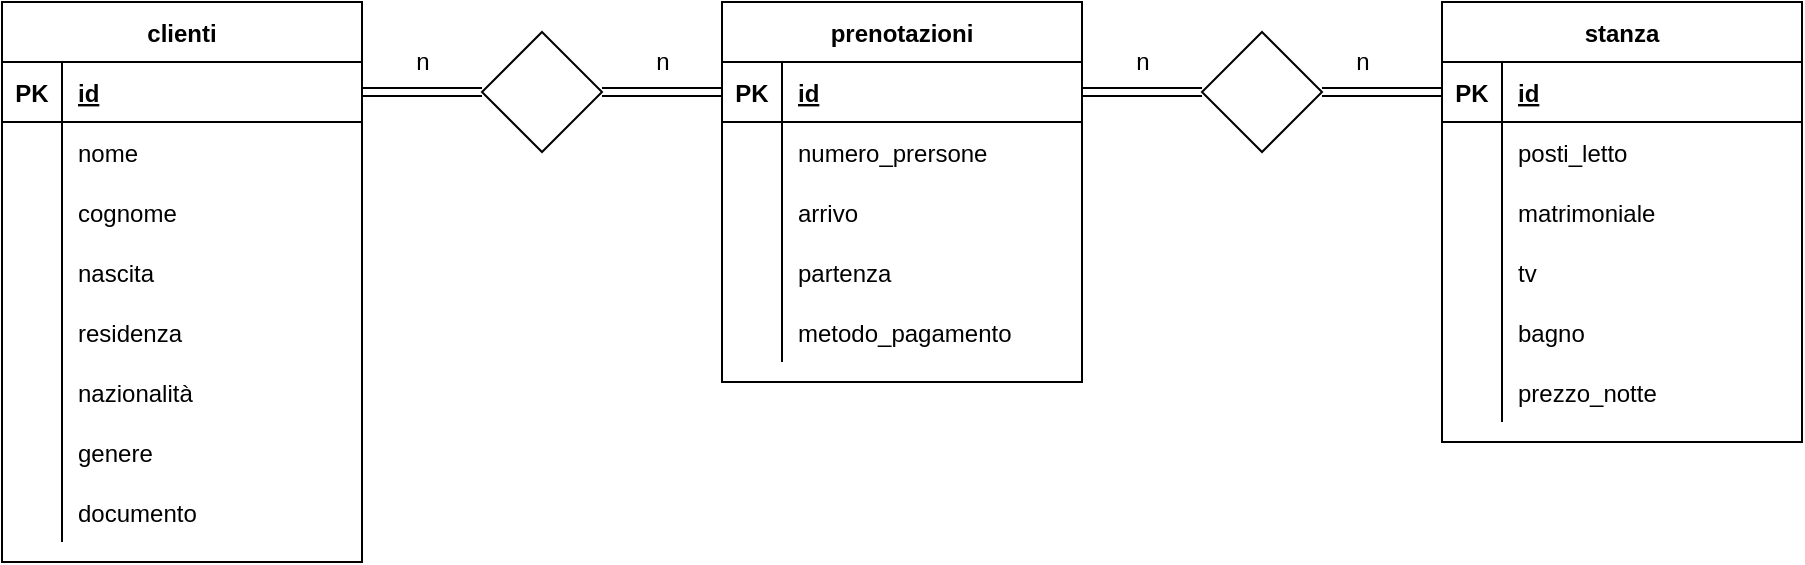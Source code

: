 <mxfile version="14.6.9" type="device"><diagram id="0szg8nqshOsvEdaoPtw1" name="Page-1"><mxGraphModel dx="2249" dy="762" grid="1" gridSize="10" guides="1" tooltips="1" connect="1" arrows="1" fold="1" page="1" pageScale="1" pageWidth="827" pageHeight="1169" math="0" shadow="0"><root><mxCell id="0"/><mxCell id="1" parent="0"/><mxCell id="-FQ9kA8AcP-3H8vRNynR-1" value="clienti" style="shape=table;startSize=30;container=1;collapsible=1;childLayout=tableLayout;fixedRows=1;rowLines=0;fontStyle=1;align=center;resizeLast=1;" parent="1" vertex="1"><mxGeometry x="-160" y="40" width="180" height="280" as="geometry"/></mxCell><mxCell id="-FQ9kA8AcP-3H8vRNynR-2" value="" style="shape=partialRectangle;collapsible=0;dropTarget=0;pointerEvents=0;fillColor=none;top=0;left=0;bottom=1;right=0;points=[[0,0.5],[1,0.5]];portConstraint=eastwest;" parent="-FQ9kA8AcP-3H8vRNynR-1" vertex="1"><mxGeometry y="30" width="180" height="30" as="geometry"/></mxCell><mxCell id="-FQ9kA8AcP-3H8vRNynR-3" value="PK" style="shape=partialRectangle;connectable=0;fillColor=none;top=0;left=0;bottom=0;right=0;fontStyle=1;overflow=hidden;" parent="-FQ9kA8AcP-3H8vRNynR-2" vertex="1"><mxGeometry width="30" height="30" as="geometry"/></mxCell><mxCell id="-FQ9kA8AcP-3H8vRNynR-4" value="id" style="shape=partialRectangle;connectable=0;fillColor=none;top=0;left=0;bottom=0;right=0;align=left;spacingLeft=6;fontStyle=5;overflow=hidden;" parent="-FQ9kA8AcP-3H8vRNynR-2" vertex="1"><mxGeometry x="30" width="150" height="30" as="geometry"/></mxCell><mxCell id="-FQ9kA8AcP-3H8vRNynR-5" value="" style="shape=partialRectangle;collapsible=0;dropTarget=0;pointerEvents=0;fillColor=none;top=0;left=0;bottom=0;right=0;points=[[0,0.5],[1,0.5]];portConstraint=eastwest;" parent="-FQ9kA8AcP-3H8vRNynR-1" vertex="1"><mxGeometry y="60" width="180" height="30" as="geometry"/></mxCell><mxCell id="-FQ9kA8AcP-3H8vRNynR-6" value="" style="shape=partialRectangle;connectable=0;fillColor=none;top=0;left=0;bottom=0;right=0;editable=1;overflow=hidden;" parent="-FQ9kA8AcP-3H8vRNynR-5" vertex="1"><mxGeometry width="30" height="30" as="geometry"/></mxCell><mxCell id="-FQ9kA8AcP-3H8vRNynR-7" value="nome" style="shape=partialRectangle;connectable=0;fillColor=none;top=0;left=0;bottom=0;right=0;align=left;spacingLeft=6;overflow=hidden;" parent="-FQ9kA8AcP-3H8vRNynR-5" vertex="1"><mxGeometry x="30" width="150" height="30" as="geometry"/></mxCell><mxCell id="-FQ9kA8AcP-3H8vRNynR-8" value="" style="shape=partialRectangle;collapsible=0;dropTarget=0;pointerEvents=0;fillColor=none;top=0;left=0;bottom=0;right=0;points=[[0,0.5],[1,0.5]];portConstraint=eastwest;" parent="-FQ9kA8AcP-3H8vRNynR-1" vertex="1"><mxGeometry y="90" width="180" height="30" as="geometry"/></mxCell><mxCell id="-FQ9kA8AcP-3H8vRNynR-9" value="" style="shape=partialRectangle;connectable=0;fillColor=none;top=0;left=0;bottom=0;right=0;editable=1;overflow=hidden;" parent="-FQ9kA8AcP-3H8vRNynR-8" vertex="1"><mxGeometry width="30" height="30" as="geometry"/></mxCell><mxCell id="-FQ9kA8AcP-3H8vRNynR-10" value="cognome" style="shape=partialRectangle;connectable=0;fillColor=none;top=0;left=0;bottom=0;right=0;align=left;spacingLeft=6;overflow=hidden;" parent="-FQ9kA8AcP-3H8vRNynR-8" vertex="1"><mxGeometry x="30" width="150" height="30" as="geometry"/></mxCell><mxCell id="-FQ9kA8AcP-3H8vRNynR-11" value="" style="shape=partialRectangle;collapsible=0;dropTarget=0;pointerEvents=0;fillColor=none;top=0;left=0;bottom=0;right=0;points=[[0,0.5],[1,0.5]];portConstraint=eastwest;" parent="-FQ9kA8AcP-3H8vRNynR-1" vertex="1"><mxGeometry y="120" width="180" height="30" as="geometry"/></mxCell><mxCell id="-FQ9kA8AcP-3H8vRNynR-12" value="" style="shape=partialRectangle;connectable=0;fillColor=none;top=0;left=0;bottom=0;right=0;editable=1;overflow=hidden;" parent="-FQ9kA8AcP-3H8vRNynR-11" vertex="1"><mxGeometry width="30" height="30" as="geometry"/></mxCell><mxCell id="-FQ9kA8AcP-3H8vRNynR-13" value="nascita" style="shape=partialRectangle;connectable=0;fillColor=none;top=0;left=0;bottom=0;right=0;align=left;spacingLeft=6;overflow=hidden;" parent="-FQ9kA8AcP-3H8vRNynR-11" vertex="1"><mxGeometry x="30" width="150" height="30" as="geometry"/></mxCell><mxCell id="-FQ9kA8AcP-3H8vRNynR-40" value="" style="shape=partialRectangle;collapsible=0;dropTarget=0;pointerEvents=0;fillColor=none;top=0;left=0;bottom=0;right=0;points=[[0,0.5],[1,0.5]];portConstraint=eastwest;" parent="-FQ9kA8AcP-3H8vRNynR-1" vertex="1"><mxGeometry y="150" width="180" height="30" as="geometry"/></mxCell><mxCell id="-FQ9kA8AcP-3H8vRNynR-41" value="" style="shape=partialRectangle;connectable=0;fillColor=none;top=0;left=0;bottom=0;right=0;editable=1;overflow=hidden;" parent="-FQ9kA8AcP-3H8vRNynR-40" vertex="1"><mxGeometry width="30" height="30" as="geometry"/></mxCell><mxCell id="-FQ9kA8AcP-3H8vRNynR-42" value="residenza" style="shape=partialRectangle;connectable=0;fillColor=none;top=0;left=0;bottom=0;right=0;align=left;spacingLeft=6;overflow=hidden;" parent="-FQ9kA8AcP-3H8vRNynR-40" vertex="1"><mxGeometry x="30" width="150" height="30" as="geometry"/></mxCell><mxCell id="-FQ9kA8AcP-3H8vRNynR-43" value="" style="shape=partialRectangle;collapsible=0;dropTarget=0;pointerEvents=0;fillColor=none;top=0;left=0;bottom=0;right=0;points=[[0,0.5],[1,0.5]];portConstraint=eastwest;" parent="-FQ9kA8AcP-3H8vRNynR-1" vertex="1"><mxGeometry y="180" width="180" height="30" as="geometry"/></mxCell><mxCell id="-FQ9kA8AcP-3H8vRNynR-44" value="" style="shape=partialRectangle;connectable=0;fillColor=none;top=0;left=0;bottom=0;right=0;editable=1;overflow=hidden;" parent="-FQ9kA8AcP-3H8vRNynR-43" vertex="1"><mxGeometry width="30" height="30" as="geometry"/></mxCell><mxCell id="-FQ9kA8AcP-3H8vRNynR-45" value="nazionalità" style="shape=partialRectangle;connectable=0;fillColor=none;top=0;left=0;bottom=0;right=0;align=left;spacingLeft=6;overflow=hidden;" parent="-FQ9kA8AcP-3H8vRNynR-43" vertex="1"><mxGeometry x="30" width="150" height="30" as="geometry"/></mxCell><mxCell id="-FQ9kA8AcP-3H8vRNynR-65" value="" style="shape=partialRectangle;collapsible=0;dropTarget=0;pointerEvents=0;fillColor=none;top=0;left=0;bottom=0;right=0;points=[[0,0.5],[1,0.5]];portConstraint=eastwest;" parent="-FQ9kA8AcP-3H8vRNynR-1" vertex="1"><mxGeometry y="210" width="180" height="30" as="geometry"/></mxCell><mxCell id="-FQ9kA8AcP-3H8vRNynR-66" value="" style="shape=partialRectangle;connectable=0;fillColor=none;top=0;left=0;bottom=0;right=0;editable=1;overflow=hidden;" parent="-FQ9kA8AcP-3H8vRNynR-65" vertex="1"><mxGeometry width="30" height="30" as="geometry"/></mxCell><mxCell id="-FQ9kA8AcP-3H8vRNynR-67" value="genere" style="shape=partialRectangle;connectable=0;fillColor=none;top=0;left=0;bottom=0;right=0;align=left;spacingLeft=6;overflow=hidden;" parent="-FQ9kA8AcP-3H8vRNynR-65" vertex="1"><mxGeometry x="30" width="150" height="30" as="geometry"/></mxCell><mxCell id="-FQ9kA8AcP-3H8vRNynR-103" value="" style="shape=partialRectangle;collapsible=0;dropTarget=0;pointerEvents=0;fillColor=none;top=0;left=0;bottom=0;right=0;points=[[0,0.5],[1,0.5]];portConstraint=eastwest;" parent="-FQ9kA8AcP-3H8vRNynR-1" vertex="1"><mxGeometry y="240" width="180" height="30" as="geometry"/></mxCell><mxCell id="-FQ9kA8AcP-3H8vRNynR-104" value="" style="shape=partialRectangle;connectable=0;fillColor=none;top=0;left=0;bottom=0;right=0;editable=1;overflow=hidden;" parent="-FQ9kA8AcP-3H8vRNynR-103" vertex="1"><mxGeometry width="30" height="30" as="geometry"/></mxCell><mxCell id="-FQ9kA8AcP-3H8vRNynR-105" value="documento" style="shape=partialRectangle;connectable=0;fillColor=none;top=0;left=0;bottom=0;right=0;align=left;spacingLeft=6;overflow=hidden;" parent="-FQ9kA8AcP-3H8vRNynR-103" vertex="1"><mxGeometry x="30" width="150" height="30" as="geometry"/></mxCell><mxCell id="-FQ9kA8AcP-3H8vRNynR-14" value="prenotazioni" style="shape=table;startSize=30;container=1;collapsible=1;childLayout=tableLayout;fixedRows=1;rowLines=0;fontStyle=1;align=center;resizeLast=1;" parent="1" vertex="1"><mxGeometry x="200" y="40" width="180" height="190" as="geometry"/></mxCell><mxCell id="-FQ9kA8AcP-3H8vRNynR-15" value="" style="shape=partialRectangle;collapsible=0;dropTarget=0;pointerEvents=0;fillColor=none;top=0;left=0;bottom=1;right=0;points=[[0,0.5],[1,0.5]];portConstraint=eastwest;" parent="-FQ9kA8AcP-3H8vRNynR-14" vertex="1"><mxGeometry y="30" width="180" height="30" as="geometry"/></mxCell><mxCell id="-FQ9kA8AcP-3H8vRNynR-16" value="PK" style="shape=partialRectangle;connectable=0;fillColor=none;top=0;left=0;bottom=0;right=0;fontStyle=1;overflow=hidden;" parent="-FQ9kA8AcP-3H8vRNynR-15" vertex="1"><mxGeometry width="30" height="30" as="geometry"/></mxCell><mxCell id="-FQ9kA8AcP-3H8vRNynR-17" value="id" style="shape=partialRectangle;connectable=0;fillColor=none;top=0;left=0;bottom=0;right=0;align=left;spacingLeft=6;fontStyle=5;overflow=hidden;" parent="-FQ9kA8AcP-3H8vRNynR-15" vertex="1"><mxGeometry x="30" width="150" height="30" as="geometry"/></mxCell><mxCell id="-FQ9kA8AcP-3H8vRNynR-18" value="" style="shape=partialRectangle;collapsible=0;dropTarget=0;pointerEvents=0;fillColor=none;top=0;left=0;bottom=0;right=0;points=[[0,0.5],[1,0.5]];portConstraint=eastwest;" parent="-FQ9kA8AcP-3H8vRNynR-14" vertex="1"><mxGeometry y="60" width="180" height="30" as="geometry"/></mxCell><mxCell id="-FQ9kA8AcP-3H8vRNynR-19" value="" style="shape=partialRectangle;connectable=0;fillColor=none;top=0;left=0;bottom=0;right=0;editable=1;overflow=hidden;" parent="-FQ9kA8AcP-3H8vRNynR-18" vertex="1"><mxGeometry width="30" height="30" as="geometry"/></mxCell><mxCell id="-FQ9kA8AcP-3H8vRNynR-20" value="numero_prersone" style="shape=partialRectangle;connectable=0;fillColor=none;top=0;left=0;bottom=0;right=0;align=left;spacingLeft=6;overflow=hidden;" parent="-FQ9kA8AcP-3H8vRNynR-18" vertex="1"><mxGeometry x="30" width="150" height="30" as="geometry"/></mxCell><mxCell id="-FQ9kA8AcP-3H8vRNynR-21" value="" style="shape=partialRectangle;collapsible=0;dropTarget=0;pointerEvents=0;fillColor=none;top=0;left=0;bottom=0;right=0;points=[[0,0.5],[1,0.5]];portConstraint=eastwest;" parent="-FQ9kA8AcP-3H8vRNynR-14" vertex="1"><mxGeometry y="90" width="180" height="30" as="geometry"/></mxCell><mxCell id="-FQ9kA8AcP-3H8vRNynR-22" value="" style="shape=partialRectangle;connectable=0;fillColor=none;top=0;left=0;bottom=0;right=0;editable=1;overflow=hidden;" parent="-FQ9kA8AcP-3H8vRNynR-21" vertex="1"><mxGeometry width="30" height="30" as="geometry"/></mxCell><mxCell id="-FQ9kA8AcP-3H8vRNynR-23" value="arrivo" style="shape=partialRectangle;connectable=0;fillColor=none;top=0;left=0;bottom=0;right=0;align=left;spacingLeft=6;overflow=hidden;" parent="-FQ9kA8AcP-3H8vRNynR-21" vertex="1"><mxGeometry x="30" width="150" height="30" as="geometry"/></mxCell><mxCell id="-FQ9kA8AcP-3H8vRNynR-24" value="" style="shape=partialRectangle;collapsible=0;dropTarget=0;pointerEvents=0;fillColor=none;top=0;left=0;bottom=0;right=0;points=[[0,0.5],[1,0.5]];portConstraint=eastwest;" parent="-FQ9kA8AcP-3H8vRNynR-14" vertex="1"><mxGeometry y="120" width="180" height="30" as="geometry"/></mxCell><mxCell id="-FQ9kA8AcP-3H8vRNynR-25" value="" style="shape=partialRectangle;connectable=0;fillColor=none;top=0;left=0;bottom=0;right=0;editable=1;overflow=hidden;" parent="-FQ9kA8AcP-3H8vRNynR-24" vertex="1"><mxGeometry width="30" height="30" as="geometry"/></mxCell><mxCell id="-FQ9kA8AcP-3H8vRNynR-26" value="partenza" style="shape=partialRectangle;connectable=0;fillColor=none;top=0;left=0;bottom=0;right=0;align=left;spacingLeft=6;overflow=hidden;" parent="-FQ9kA8AcP-3H8vRNynR-24" vertex="1"><mxGeometry x="30" width="150" height="30" as="geometry"/></mxCell><mxCell id="-FQ9kA8AcP-3H8vRNynR-81" value="" style="shape=partialRectangle;collapsible=0;dropTarget=0;pointerEvents=0;fillColor=none;top=0;left=0;bottom=0;right=0;points=[[0,0.5],[1,0.5]];portConstraint=eastwest;" parent="-FQ9kA8AcP-3H8vRNynR-14" vertex="1"><mxGeometry y="150" width="180" height="30" as="geometry"/></mxCell><mxCell id="-FQ9kA8AcP-3H8vRNynR-82" value="" style="shape=partialRectangle;connectable=0;fillColor=none;top=0;left=0;bottom=0;right=0;editable=1;overflow=hidden;" parent="-FQ9kA8AcP-3H8vRNynR-81" vertex="1"><mxGeometry width="30" height="30" as="geometry"/></mxCell><mxCell id="-FQ9kA8AcP-3H8vRNynR-83" value="metodo_pagamento" style="shape=partialRectangle;connectable=0;fillColor=none;top=0;left=0;bottom=0;right=0;align=left;spacingLeft=6;overflow=hidden;" parent="-FQ9kA8AcP-3H8vRNynR-81" vertex="1"><mxGeometry x="30" width="150" height="30" as="geometry"/></mxCell><mxCell id="-FQ9kA8AcP-3H8vRNynR-27" value="stanza" style="shape=table;startSize=30;container=1;collapsible=1;childLayout=tableLayout;fixedRows=1;rowLines=0;fontStyle=1;align=center;resizeLast=1;" parent="1" vertex="1"><mxGeometry x="560" y="40" width="180" height="220" as="geometry"/></mxCell><mxCell id="-FQ9kA8AcP-3H8vRNynR-28" value="" style="shape=partialRectangle;collapsible=0;dropTarget=0;pointerEvents=0;fillColor=none;top=0;left=0;bottom=1;right=0;points=[[0,0.5],[1,0.5]];portConstraint=eastwest;" parent="-FQ9kA8AcP-3H8vRNynR-27" vertex="1"><mxGeometry y="30" width="180" height="30" as="geometry"/></mxCell><mxCell id="-FQ9kA8AcP-3H8vRNynR-29" value="PK" style="shape=partialRectangle;connectable=0;fillColor=none;top=0;left=0;bottom=0;right=0;fontStyle=1;overflow=hidden;" parent="-FQ9kA8AcP-3H8vRNynR-28" vertex="1"><mxGeometry width="30" height="30" as="geometry"/></mxCell><mxCell id="-FQ9kA8AcP-3H8vRNynR-30" value="id" style="shape=partialRectangle;connectable=0;fillColor=none;top=0;left=0;bottom=0;right=0;align=left;spacingLeft=6;fontStyle=5;overflow=hidden;" parent="-FQ9kA8AcP-3H8vRNynR-28" vertex="1"><mxGeometry x="30" width="150" height="30" as="geometry"/></mxCell><mxCell id="-FQ9kA8AcP-3H8vRNynR-31" value="" style="shape=partialRectangle;collapsible=0;dropTarget=0;pointerEvents=0;fillColor=none;top=0;left=0;bottom=0;right=0;points=[[0,0.5],[1,0.5]];portConstraint=eastwest;" parent="-FQ9kA8AcP-3H8vRNynR-27" vertex="1"><mxGeometry y="60" width="180" height="30" as="geometry"/></mxCell><mxCell id="-FQ9kA8AcP-3H8vRNynR-32" value="" style="shape=partialRectangle;connectable=0;fillColor=none;top=0;left=0;bottom=0;right=0;editable=1;overflow=hidden;" parent="-FQ9kA8AcP-3H8vRNynR-31" vertex="1"><mxGeometry width="30" height="30" as="geometry"/></mxCell><mxCell id="-FQ9kA8AcP-3H8vRNynR-33" value="posti_letto" style="shape=partialRectangle;connectable=0;fillColor=none;top=0;left=0;bottom=0;right=0;align=left;spacingLeft=6;overflow=hidden;" parent="-FQ9kA8AcP-3H8vRNynR-31" vertex="1"><mxGeometry x="30" width="150" height="30" as="geometry"/></mxCell><mxCell id="-FQ9kA8AcP-3H8vRNynR-34" value="" style="shape=partialRectangle;collapsible=0;dropTarget=0;pointerEvents=0;fillColor=none;top=0;left=0;bottom=0;right=0;points=[[0,0.5],[1,0.5]];portConstraint=eastwest;" parent="-FQ9kA8AcP-3H8vRNynR-27" vertex="1"><mxGeometry y="90" width="180" height="30" as="geometry"/></mxCell><mxCell id="-FQ9kA8AcP-3H8vRNynR-35" value="" style="shape=partialRectangle;connectable=0;fillColor=none;top=0;left=0;bottom=0;right=0;editable=1;overflow=hidden;" parent="-FQ9kA8AcP-3H8vRNynR-34" vertex="1"><mxGeometry width="30" height="30" as="geometry"/></mxCell><mxCell id="-FQ9kA8AcP-3H8vRNynR-36" value="matrimoniale" style="shape=partialRectangle;connectable=0;fillColor=none;top=0;left=0;bottom=0;right=0;align=left;spacingLeft=6;overflow=hidden;" parent="-FQ9kA8AcP-3H8vRNynR-34" vertex="1"><mxGeometry x="30" width="150" height="30" as="geometry"/></mxCell><mxCell id="-FQ9kA8AcP-3H8vRNynR-37" value="" style="shape=partialRectangle;collapsible=0;dropTarget=0;pointerEvents=0;fillColor=none;top=0;left=0;bottom=0;right=0;points=[[0,0.5],[1,0.5]];portConstraint=eastwest;" parent="-FQ9kA8AcP-3H8vRNynR-27" vertex="1"><mxGeometry y="120" width="180" height="30" as="geometry"/></mxCell><mxCell id="-FQ9kA8AcP-3H8vRNynR-38" value="" style="shape=partialRectangle;connectable=0;fillColor=none;top=0;left=0;bottom=0;right=0;editable=1;overflow=hidden;" parent="-FQ9kA8AcP-3H8vRNynR-37" vertex="1"><mxGeometry width="30" height="30" as="geometry"/></mxCell><mxCell id="-FQ9kA8AcP-3H8vRNynR-39" value="tv" style="shape=partialRectangle;connectable=0;fillColor=none;top=0;left=0;bottom=0;right=0;align=left;spacingLeft=6;overflow=hidden;" parent="-FQ9kA8AcP-3H8vRNynR-37" vertex="1"><mxGeometry x="30" width="150" height="30" as="geometry"/></mxCell><mxCell id="-FQ9kA8AcP-3H8vRNynR-84" value="" style="shape=partialRectangle;collapsible=0;dropTarget=0;pointerEvents=0;fillColor=none;top=0;left=0;bottom=0;right=0;points=[[0,0.5],[1,0.5]];portConstraint=eastwest;" parent="-FQ9kA8AcP-3H8vRNynR-27" vertex="1"><mxGeometry y="150" width="180" height="30" as="geometry"/></mxCell><mxCell id="-FQ9kA8AcP-3H8vRNynR-85" value="" style="shape=partialRectangle;connectable=0;fillColor=none;top=0;left=0;bottom=0;right=0;editable=1;overflow=hidden;" parent="-FQ9kA8AcP-3H8vRNynR-84" vertex="1"><mxGeometry width="30" height="30" as="geometry"/></mxCell><mxCell id="-FQ9kA8AcP-3H8vRNynR-86" value="bagno" style="shape=partialRectangle;connectable=0;fillColor=none;top=0;left=0;bottom=0;right=0;align=left;spacingLeft=6;overflow=hidden;" parent="-FQ9kA8AcP-3H8vRNynR-84" vertex="1"><mxGeometry x="30" width="150" height="30" as="geometry"/></mxCell><mxCell id="-FQ9kA8AcP-3H8vRNynR-87" value="" style="shape=partialRectangle;collapsible=0;dropTarget=0;pointerEvents=0;fillColor=none;top=0;left=0;bottom=0;right=0;points=[[0,0.5],[1,0.5]];portConstraint=eastwest;" parent="-FQ9kA8AcP-3H8vRNynR-27" vertex="1"><mxGeometry y="180" width="180" height="30" as="geometry"/></mxCell><mxCell id="-FQ9kA8AcP-3H8vRNynR-88" value="" style="shape=partialRectangle;connectable=0;fillColor=none;top=0;left=0;bottom=0;right=0;editable=1;overflow=hidden;" parent="-FQ9kA8AcP-3H8vRNynR-87" vertex="1"><mxGeometry width="30" height="30" as="geometry"/></mxCell><mxCell id="-FQ9kA8AcP-3H8vRNynR-89" value="prezzo_notte" style="shape=partialRectangle;connectable=0;fillColor=none;top=0;left=0;bottom=0;right=0;align=left;spacingLeft=6;overflow=hidden;" parent="-FQ9kA8AcP-3H8vRNynR-87" vertex="1"><mxGeometry x="30" width="150" height="30" as="geometry"/></mxCell><mxCell id="-FQ9kA8AcP-3H8vRNynR-90" style="edgeStyle=orthogonalEdgeStyle;shape=link;rounded=0;orthogonalLoop=1;jettySize=auto;html=1;exitX=1;exitY=0.5;exitDx=0;exitDy=0;entryX=0;entryY=0.5;entryDx=0;entryDy=0;startArrow=none;" parent="1" source="-FQ9kA8AcP-3H8vRNynR-92" target="-FQ9kA8AcP-3H8vRNynR-15" edge="1"><mxGeometry relative="1" as="geometry"/></mxCell><mxCell id="-FQ9kA8AcP-3H8vRNynR-91" style="edgeStyle=orthogonalEdgeStyle;shape=link;rounded=0;orthogonalLoop=1;jettySize=auto;html=1;exitX=1;exitY=0.5;exitDx=0;exitDy=0;entryX=0;entryY=0.5;entryDx=0;entryDy=0;startArrow=none;" parent="1" source="-FQ9kA8AcP-3H8vRNynR-94" target="-FQ9kA8AcP-3H8vRNynR-28" edge="1"><mxGeometry relative="1" as="geometry"/></mxCell><mxCell id="-FQ9kA8AcP-3H8vRNynR-92" value="" style="rhombus;whiteSpace=wrap;html=1;" parent="1" vertex="1"><mxGeometry x="80" y="55" width="60" height="60" as="geometry"/></mxCell><mxCell id="-FQ9kA8AcP-3H8vRNynR-93" value="" style="edgeStyle=orthogonalEdgeStyle;shape=link;rounded=0;orthogonalLoop=1;jettySize=auto;html=1;exitX=1;exitY=0.5;exitDx=0;exitDy=0;entryX=0;entryY=0.5;entryDx=0;entryDy=0;endArrow=none;" parent="1" source="-FQ9kA8AcP-3H8vRNynR-2" target="-FQ9kA8AcP-3H8vRNynR-92" edge="1"><mxGeometry relative="1" as="geometry"><mxPoint x="20" y="85" as="sourcePoint"/><mxPoint x="200" y="85" as="targetPoint"/></mxGeometry></mxCell><mxCell id="-FQ9kA8AcP-3H8vRNynR-94" value="" style="rhombus;whiteSpace=wrap;html=1;" parent="1" vertex="1"><mxGeometry x="440" y="55" width="60" height="60" as="geometry"/></mxCell><mxCell id="-FQ9kA8AcP-3H8vRNynR-95" value="" style="edgeStyle=orthogonalEdgeStyle;shape=link;rounded=0;orthogonalLoop=1;jettySize=auto;html=1;exitX=1;exitY=0.5;exitDx=0;exitDy=0;entryX=0;entryY=0.5;entryDx=0;entryDy=0;endArrow=none;" parent="1" source="-FQ9kA8AcP-3H8vRNynR-15" target="-FQ9kA8AcP-3H8vRNynR-94" edge="1"><mxGeometry relative="1" as="geometry"><mxPoint x="380" y="85" as="sourcePoint"/><mxPoint x="560" y="85" as="targetPoint"/></mxGeometry></mxCell><mxCell id="-FQ9kA8AcP-3H8vRNynR-96" value="n" style="text;html=1;align=center;verticalAlign=middle;resizable=0;points=[];autosize=1;strokeColor=none;" parent="1" vertex="1"><mxGeometry x="40" y="60" width="20" height="20" as="geometry"/></mxCell><mxCell id="-FQ9kA8AcP-3H8vRNynR-97" value="n" style="text;html=1;align=center;verticalAlign=middle;resizable=0;points=[];autosize=1;strokeColor=none;" parent="1" vertex="1"><mxGeometry x="160" y="60" width="20" height="20" as="geometry"/></mxCell><mxCell id="-FQ9kA8AcP-3H8vRNynR-98" value="n" style="text;html=1;align=center;verticalAlign=middle;resizable=0;points=[];autosize=1;strokeColor=none;" parent="1" vertex="1"><mxGeometry x="400" y="60" width="20" height="20" as="geometry"/></mxCell><mxCell id="-FQ9kA8AcP-3H8vRNynR-99" value="n" style="text;html=1;align=center;verticalAlign=middle;resizable=0;points=[];autosize=1;strokeColor=none;" parent="1" vertex="1"><mxGeometry x="510" y="60" width="20" height="20" as="geometry"/></mxCell></root></mxGraphModel></diagram></mxfile>